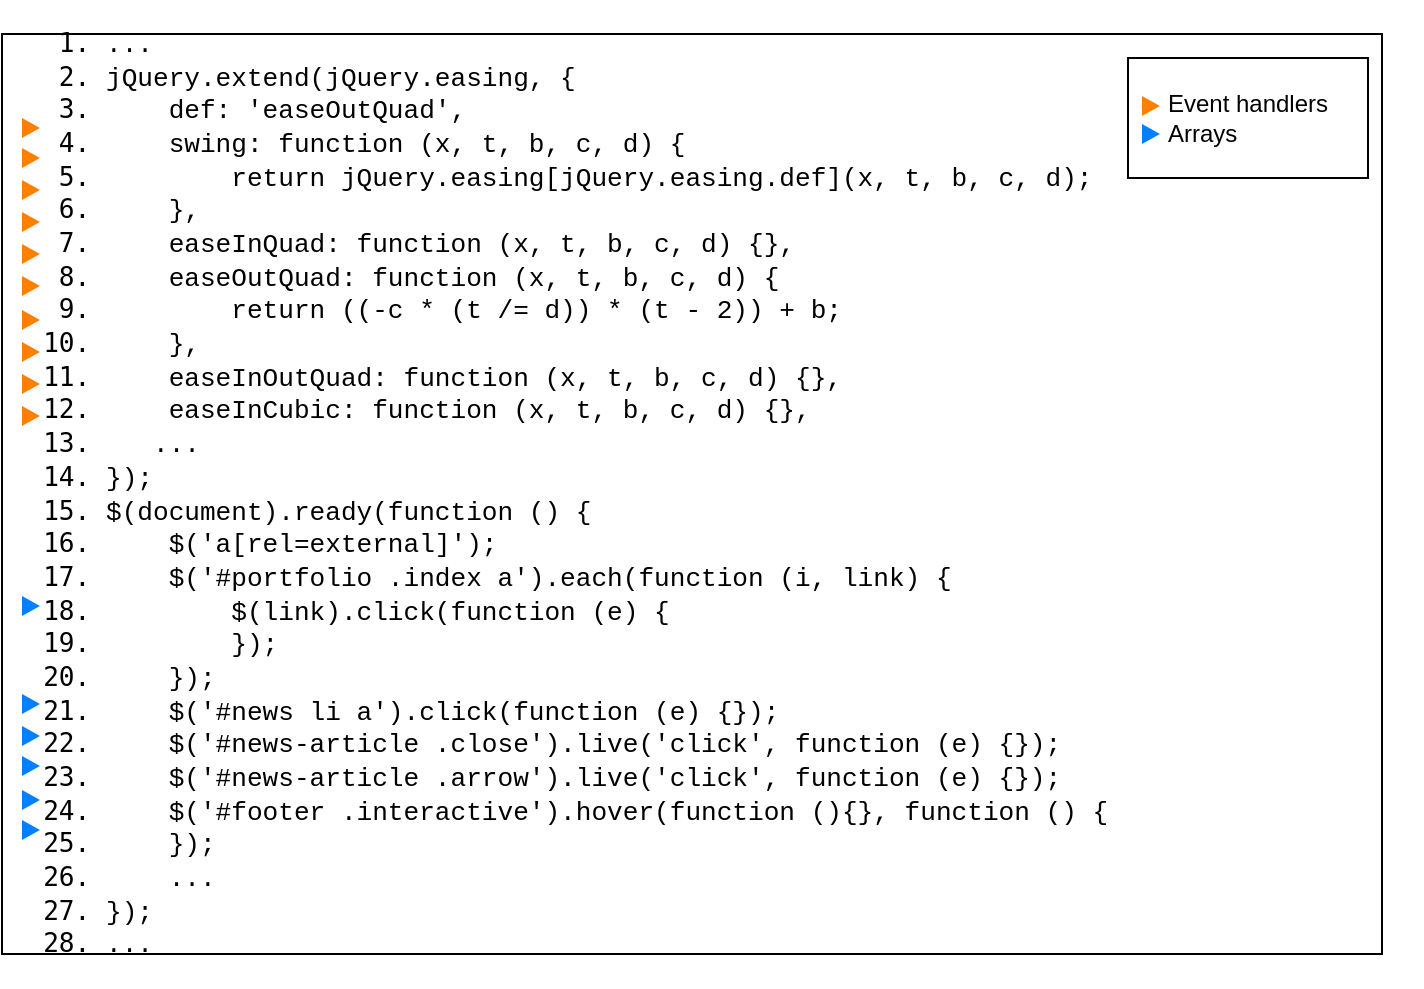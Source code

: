 <mxfile version="12.9.5" type="github">
  <diagram id="IgVOSABu9PIWdaxkEivF" name="Page-1">
    <mxGraphModel dx="1292" dy="697" grid="1" gridSize="10" guides="1" tooltips="1" connect="1" arrows="1" fold="1" page="1" pageScale="1" pageWidth="827" pageHeight="1169" math="0" shadow="0">
      <root>
        <mxCell id="0" />
        <mxCell id="1" parent="0" />
        <mxCell id="qQKk_Hukkja--lJzfdSc-3" value="&lt;pre style=&quot;font-size: 9.8pt&quot;&gt;&lt;ol&gt;&lt;li&gt;&lt;font face=&quot;Courier New&quot;&gt;...&lt;/font&gt;&lt;/li&gt;&lt;li&gt;&lt;font face=&quot;Courier New&quot;&gt;jQuery.extend(jQuery.easing, {&lt;/font&gt;&lt;/li&gt;&lt;li&gt;&lt;font face=&quot;Courier New&quot;&gt;    def: &#39;easeOutQuad&#39;,&lt;/font&gt;&lt;/li&gt;&lt;li&gt;&lt;font face=&quot;Courier New&quot;&gt;    swing: function (x, t, b, c, d) {&lt;/font&gt;&lt;/li&gt;&lt;li&gt;&lt;font face=&quot;Courier New&quot;&gt;        return jQuery.easing[jQuery.easing.def](x, t, b, c, d);&lt;/font&gt;&lt;/li&gt;&lt;li&gt;&lt;font face=&quot;Courier New&quot;&gt;    },&lt;/font&gt;&lt;/li&gt;&lt;li&gt;&lt;font face=&quot;Courier New&quot;&gt;    easeInQuad: function (x, t, b, c, d) {},&lt;/font&gt;&lt;/li&gt;&lt;li&gt;&lt;font face=&quot;Courier New&quot;&gt;    easeOutQuad: function (x, t, b, c, d) {&lt;/font&gt;&lt;/li&gt;&lt;li&gt;&lt;font face=&quot;Courier New&quot;&gt;        return ((-c * (t /= d)) * (t - 2)) + b;&lt;/font&gt;&lt;/li&gt;&lt;li&gt;&lt;font face=&quot;Courier New&quot;&gt;    },&lt;/font&gt;&lt;/li&gt;&lt;li&gt;&lt;font face=&quot;Courier New&quot;&gt;    easeInOutQuad: function (x, t, b, c, d) {},&lt;/font&gt;&lt;/li&gt;&lt;li&gt;&lt;font face=&quot;Courier New&quot;&gt;    easeInCubic: function (x, t, b, c, d) {},&lt;/font&gt;&lt;/li&gt;&lt;li&gt;&lt;font face=&quot;Courier New&quot;&gt;   ...&lt;/font&gt;&lt;/li&gt;&lt;li&gt;&lt;font face=&quot;Courier New&quot;&gt;});&lt;/font&gt;&lt;/li&gt;&lt;li&gt;&lt;font face=&quot;Courier New&quot;&gt;$(document).ready(function () {&lt;/font&gt;&lt;/li&gt;&lt;li&gt;&lt;font face=&quot;Courier New&quot;&gt;    $(&#39;a[rel=external]&#39;);&lt;/font&gt;&lt;/li&gt;&lt;li&gt;&lt;font face=&quot;Courier New&quot;&gt;    $(&#39;#portfolio .index a&#39;).each(function (i, link) {&lt;/font&gt;&lt;/li&gt;&lt;li&gt;&lt;font face=&quot;Courier New&quot;&gt;        $(link).click(function (e) {&lt;/font&gt;&lt;/li&gt;&lt;li&gt;&lt;font face=&quot;Courier New&quot;&gt;        });&lt;/font&gt;&lt;/li&gt;&lt;li&gt;&lt;font face=&quot;Courier New&quot;&gt;    });&lt;/font&gt;&lt;/li&gt;&lt;li&gt;&lt;font face=&quot;Courier New&quot;&gt;    $(&#39;#news li a&#39;).click(function (e) {});&lt;/font&gt;&lt;/li&gt;&lt;li&gt;&lt;font face=&quot;Courier New&quot;&gt;    $(&#39;#news-article .close&#39;).live(&#39;click&#39;, function (e) {});&lt;/font&gt;&lt;/li&gt;&lt;li&gt;&lt;font face=&quot;Courier New&quot;&gt;    $(&#39;#news-article .arrow&#39;).live(&#39;click&#39;, function (e) {});&lt;/font&gt;&lt;/li&gt;&lt;li&gt;&lt;font face=&quot;Courier New&quot;&gt;    $(&#39;#footer .interactive&#39;).hover(function (){}, function () {&lt;/font&gt;&lt;/li&gt;&lt;li&gt;&lt;font face=&quot;Courier New&quot;&gt;    });&lt;/font&gt;&lt;/li&gt;&lt;li&gt;&lt;font face=&quot;Courier New&quot;&gt;    ...&lt;/font&gt;&lt;/li&gt;&lt;li&gt;&lt;font face=&quot;Courier New&quot;&gt;});&lt;/font&gt;&lt;/li&gt;&lt;li&gt;&lt;font face=&quot;Courier New&quot;&gt;...&lt;/font&gt;&lt;/li&gt;&lt;/ol&gt;&lt;/pre&gt;" style="rounded=0;whiteSpace=wrap;html=1;align=left;strokeColor=none;fillColor=none;" vertex="1" parent="1">
          <mxGeometry x="100" y="100" width="700" height="460" as="geometry" />
        </mxCell>
        <mxCell id="qQKk_Hukkja--lJzfdSc-38" value="&lt;div style=&quot;text-align: left&quot;&gt;&lt;span&gt;Event handlers&lt;/span&gt;&lt;/div&gt;&lt;div style=&quot;text-align: left&quot;&gt;&lt;span&gt;Arrays&lt;/span&gt;&lt;/div&gt;" style="rounded=0;whiteSpace=wrap;html=1;fillColor=none;" vertex="1" parent="1">
          <mxGeometry x="653" y="112" width="120" height="60" as="geometry" />
        </mxCell>
        <mxCell id="qQKk_Hukkja--lJzfdSc-15" value="" style="rounded=0;whiteSpace=wrap;html=1;fillColor=none;" vertex="1" parent="1">
          <mxGeometry x="90" y="100" width="690" height="460" as="geometry" />
        </mxCell>
        <mxCell id="qQKk_Hukkja--lJzfdSc-5" value="" style="triangle;whiteSpace=wrap;html=1;fillColor=#007FFF;strokeColor=none;gradientColor=none;" vertex="1" parent="1">
          <mxGeometry x="100" y="430" width="9" height="10" as="geometry" />
        </mxCell>
        <mxCell id="qQKk_Hukkja--lJzfdSc-6" value="" style="triangle;whiteSpace=wrap;html=1;fillColor=#007FFF;strokeColor=none;" vertex="1" parent="1">
          <mxGeometry x="100" y="446" width="9" height="10" as="geometry" />
        </mxCell>
        <mxCell id="qQKk_Hukkja--lJzfdSc-7" value="" style="triangle;whiteSpace=wrap;html=1;fillColor=#007FFF;strokeColor=none;" vertex="1" parent="1">
          <mxGeometry x="100" y="461" width="9" height="10" as="geometry" />
        </mxCell>
        <mxCell id="qQKk_Hukkja--lJzfdSc-8" value="" style="triangle;whiteSpace=wrap;html=1;fillColor=#007FFF;strokeColor=none;" vertex="1" parent="1">
          <mxGeometry x="100" y="478" width="9" height="10" as="geometry" />
        </mxCell>
        <mxCell id="qQKk_Hukkja--lJzfdSc-12" value="" style="triangle;whiteSpace=wrap;html=1;fillColor=#FF8000;strokeColor=none;" vertex="1" parent="1">
          <mxGeometry x="660" y="131" width="9" height="10" as="geometry" />
        </mxCell>
        <mxCell id="qQKk_Hukkja--lJzfdSc-13" value="" style="triangle;whiteSpace=wrap;html=1;fillColor=#FF8000;strokeColor=none;" vertex="1" parent="1">
          <mxGeometry x="100" y="157" width="9" height="10" as="geometry" />
        </mxCell>
        <mxCell id="qQKk_Hukkja--lJzfdSc-16" value="" style="triangle;whiteSpace=wrap;html=1;fillColor=#007FFF;strokeColor=none;" vertex="1" parent="1">
          <mxGeometry x="100" y="493" width="9" height="10" as="geometry" />
        </mxCell>
        <mxCell id="qQKk_Hukkja--lJzfdSc-17" value="" style="triangle;whiteSpace=wrap;html=1;fillColor=#007FFF;strokeColor=none;" vertex="1" parent="1">
          <mxGeometry x="100" y="381" width="9" height="10" as="geometry" />
        </mxCell>
        <mxCell id="qQKk_Hukkja--lJzfdSc-18" value="" style="triangle;whiteSpace=wrap;html=1;fillColor=#FF8000;strokeColor=none;" vertex="1" parent="1">
          <mxGeometry x="100" y="142" width="9" height="10" as="geometry" />
        </mxCell>
        <mxCell id="qQKk_Hukkja--lJzfdSc-19" value="" style="triangle;whiteSpace=wrap;html=1;fillColor=#FF8000;strokeColor=none;" vertex="1" parent="1">
          <mxGeometry x="100" y="189" width="9" height="10" as="geometry" />
        </mxCell>
        <mxCell id="qQKk_Hukkja--lJzfdSc-20" value="" style="triangle;whiteSpace=wrap;html=1;fillColor=#FF8000;strokeColor=none;" vertex="1" parent="1">
          <mxGeometry x="100" y="173" width="9" height="10" as="geometry" />
        </mxCell>
        <mxCell id="qQKk_Hukkja--lJzfdSc-21" value="" style="triangle;whiteSpace=wrap;html=1;fillColor=#FF8000;strokeColor=none;" vertex="1" parent="1">
          <mxGeometry x="100" y="221" width="9" height="10" as="geometry" />
        </mxCell>
        <mxCell id="qQKk_Hukkja--lJzfdSc-22" value="" style="triangle;whiteSpace=wrap;html=1;fillColor=#FF8000;strokeColor=none;" vertex="1" parent="1">
          <mxGeometry x="100" y="205" width="9" height="10" as="geometry" />
        </mxCell>
        <mxCell id="qQKk_Hukkja--lJzfdSc-23" value="" style="triangle;whiteSpace=wrap;html=1;fillColor=#FF8000;strokeColor=none;" vertex="1" parent="1">
          <mxGeometry x="100" y="254" width="9" height="10" as="geometry" />
        </mxCell>
        <mxCell id="qQKk_Hukkja--lJzfdSc-24" value="" style="triangle;whiteSpace=wrap;html=1;fillColor=#FF8000;strokeColor=none;" vertex="1" parent="1">
          <mxGeometry x="100" y="238" width="9" height="10" as="geometry" />
        </mxCell>
        <mxCell id="qQKk_Hukkja--lJzfdSc-30" value="" style="triangle;whiteSpace=wrap;html=1;fillColor=#FF8000;strokeColor=none;" vertex="1" parent="1">
          <mxGeometry x="100" y="286" width="9" height="10" as="geometry" />
        </mxCell>
        <mxCell id="qQKk_Hukkja--lJzfdSc-31" value="" style="triangle;whiteSpace=wrap;html=1;fillColor=#FF8000;strokeColor=none;" vertex="1" parent="1">
          <mxGeometry x="100" y="270" width="9" height="10" as="geometry" />
        </mxCell>
        <mxCell id="qQKk_Hukkja--lJzfdSc-33" value="" style="triangle;whiteSpace=wrap;html=1;fillColor=#007FFF;strokeColor=none;gradientColor=none;" vertex="1" parent="1">
          <mxGeometry x="660" y="145" width="9" height="10" as="geometry" />
        </mxCell>
      </root>
    </mxGraphModel>
  </diagram>
</mxfile>
